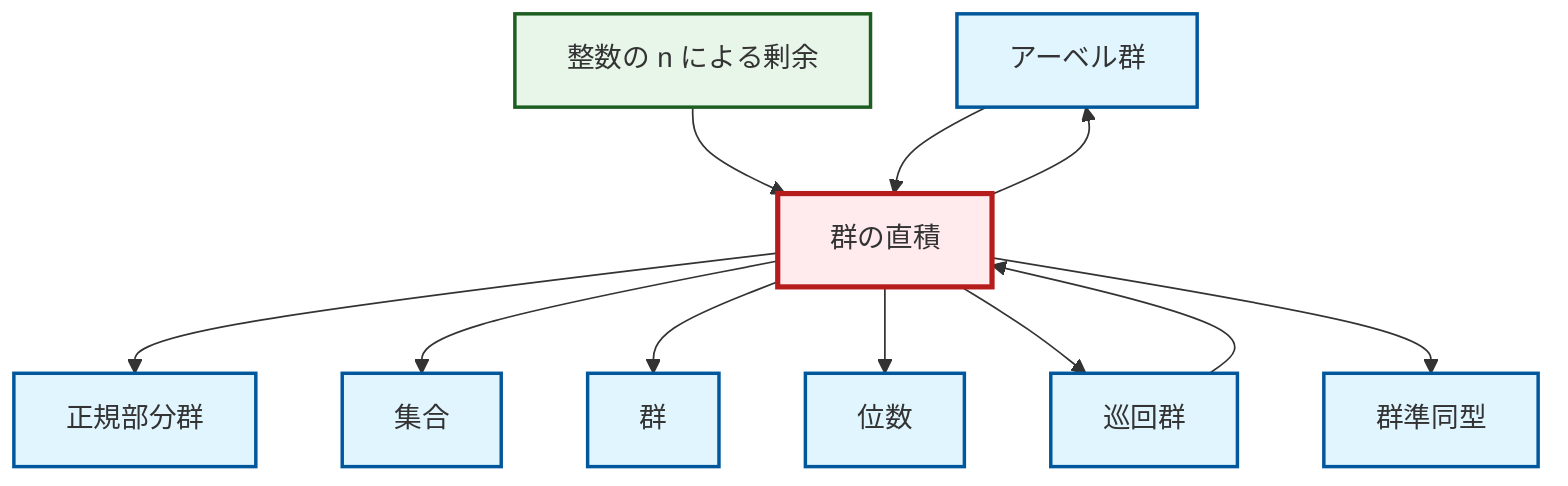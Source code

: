 graph TD
    classDef definition fill:#e1f5fe,stroke:#01579b,stroke-width:2px
    classDef theorem fill:#f3e5f5,stroke:#4a148c,stroke-width:2px
    classDef axiom fill:#fff3e0,stroke:#e65100,stroke-width:2px
    classDef example fill:#e8f5e9,stroke:#1b5e20,stroke-width:2px
    classDef current fill:#ffebee,stroke:#b71c1c,stroke-width:3px
    def-normal-subgroup["正規部分群"]:::definition
    def-group["群"]:::definition
    def-order["位数"]:::definition
    def-set["集合"]:::definition
    def-homomorphism["群準同型"]:::definition
    def-abelian-group["アーベル群"]:::definition
    def-cyclic-group["巡回群"]:::definition
    def-direct-product["群の直積"]:::definition
    ex-quotient-integers-mod-n["整数の n による剰余"]:::example
    def-direct-product --> def-normal-subgroup
    def-direct-product --> def-set
    ex-quotient-integers-mod-n --> def-direct-product
    def-direct-product --> def-group
    def-direct-product --> def-order
    def-abelian-group --> def-direct-product
    def-direct-product --> def-abelian-group
    def-direct-product --> def-cyclic-group
    def-direct-product --> def-homomorphism
    def-cyclic-group --> def-direct-product
    class def-direct-product current